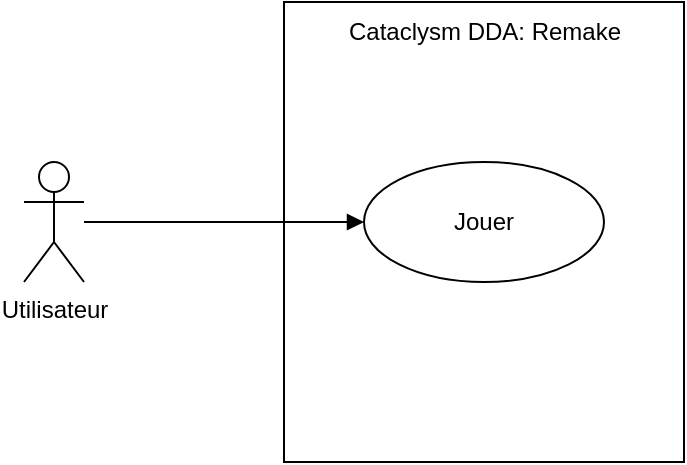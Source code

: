 <mxfile version="25.0.2">
  <diagram name="Page-1" id="iamKf2Urv2SuY4RKH-5b">
    <mxGraphModel dx="1687" dy="984" grid="1" gridSize="10" guides="1" tooltips="1" connect="1" arrows="1" fold="1" page="1" pageScale="1" pageWidth="827" pageHeight="1169" math="0" shadow="0">
      <root>
        <mxCell id="0" />
        <mxCell id="1" parent="0" />
        <mxCell id="sCvW5z6BmQimBhLH8Knq-4" value="" style="rounded=0;whiteSpace=wrap;html=1;" vertex="1" parent="1">
          <mxGeometry x="160" y="20" width="200" height="230" as="geometry" />
        </mxCell>
        <mxCell id="sCvW5z6BmQimBhLH8Knq-1" value="Utilisateur" style="shape=umlActor;verticalLabelPosition=bottom;verticalAlign=top;html=1;outlineConnect=0;" vertex="1" parent="1">
          <mxGeometry x="30" y="100" width="30" height="60" as="geometry" />
        </mxCell>
        <mxCell id="sCvW5z6BmQimBhLH8Knq-3" style="edgeStyle=orthogonalEdgeStyle;rounded=0;orthogonalLoop=1;jettySize=auto;html=1;endArrow=none;endFill=0;startArrow=block;startFill=1;" edge="1" parent="1" source="sCvW5z6BmQimBhLH8Knq-2" target="sCvW5z6BmQimBhLH8Knq-1">
          <mxGeometry relative="1" as="geometry" />
        </mxCell>
        <mxCell id="sCvW5z6BmQimBhLH8Knq-2" value="Jouer" style="ellipse;whiteSpace=wrap;html=1;" vertex="1" parent="1">
          <mxGeometry x="200" y="100" width="120" height="60" as="geometry" />
        </mxCell>
        <mxCell id="sCvW5z6BmQimBhLH8Knq-5" value="Cataclysm DDA: Remake" style="text;html=1;align=center;verticalAlign=middle;resizable=0;points=[];autosize=1;strokeColor=none;fillColor=none;" vertex="1" parent="1">
          <mxGeometry x="180" y="20" width="160" height="30" as="geometry" />
        </mxCell>
      </root>
    </mxGraphModel>
  </diagram>
</mxfile>
